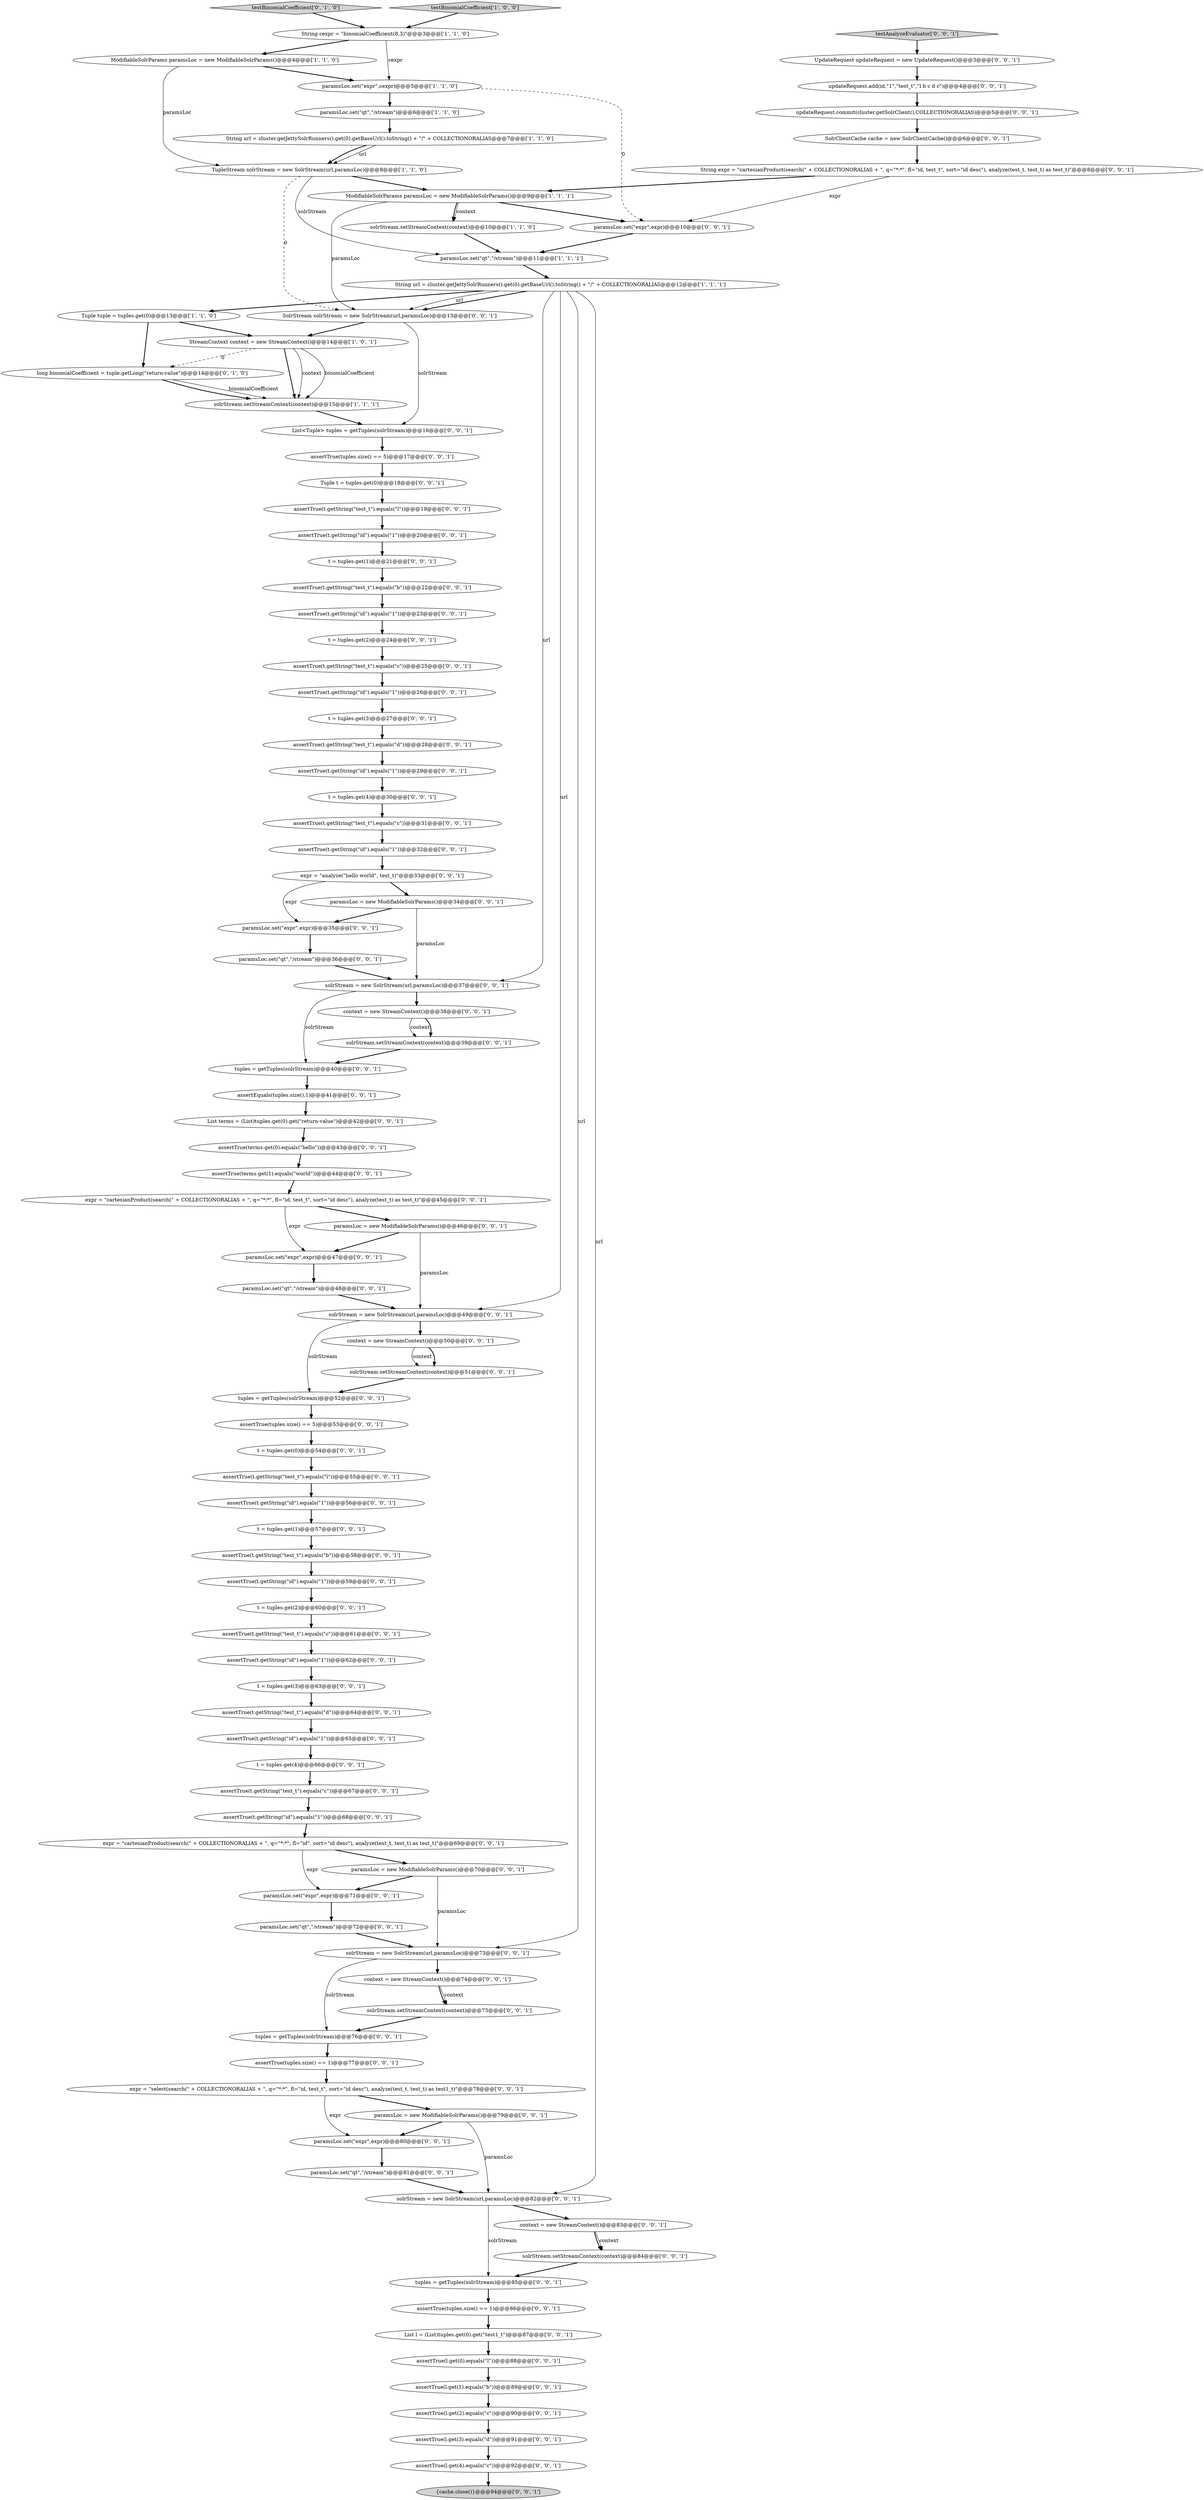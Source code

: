 digraph {
95 [style = filled, label = "assertTrue(l.get(3).equals(\"d\"))@@@91@@@['0', '0', '1']", fillcolor = white, shape = ellipse image = "AAA0AAABBB3BBB"];
64 [style = filled, label = "paramsLoc.set(\"expr\",expr)@@@47@@@['0', '0', '1']", fillcolor = white, shape = ellipse image = "AAA0AAABBB3BBB"];
66 [style = filled, label = "expr = \"cartesianProduct(search(\" + COLLECTIONORALIAS + \", q=\"*:*\", fl=\"id\", sort=\"id desc\"), analyze(test_t, test_t) as test_t)\"@@@69@@@['0', '0', '1']", fillcolor = white, shape = ellipse image = "AAA0AAABBB3BBB"];
23 [style = filled, label = "assertTrue(terms.get(1).equals(\"world\"))@@@44@@@['0', '0', '1']", fillcolor = white, shape = ellipse image = "AAA0AAABBB3BBB"];
27 [style = filled, label = "assertTrue(t.getString(\"test_t\").equals(\"b\"))@@@22@@@['0', '0', '1']", fillcolor = white, shape = ellipse image = "AAA0AAABBB3BBB"];
70 [style = filled, label = "List terms = (List)tuples.get(0).get(\"return-value\")@@@42@@@['0', '0', '1']", fillcolor = white, shape = ellipse image = "AAA0AAABBB3BBB"];
82 [style = filled, label = "tuples = getTuples(solrStream)@@@85@@@['0', '0', '1']", fillcolor = white, shape = ellipse image = "AAA0AAABBB3BBB"];
65 [style = filled, label = "t = tuples.get(2)@@@60@@@['0', '0', '1']", fillcolor = white, shape = ellipse image = "AAA0AAABBB3BBB"];
69 [style = filled, label = "tuples = getTuples(solrStream)@@@40@@@['0', '0', '1']", fillcolor = white, shape = ellipse image = "AAA0AAABBB3BBB"];
42 [style = filled, label = "UpdateRequest updateRequest = new UpdateRequest()@@@3@@@['0', '0', '1']", fillcolor = white, shape = ellipse image = "AAA0AAABBB3BBB"];
11 [style = filled, label = "paramsLoc.set(\"qt\",\"/stream\")@@@6@@@['1', '1', '0']", fillcolor = white, shape = ellipse image = "AAA0AAABBB1BBB"];
7 [style = filled, label = "paramsLoc.set(\"expr\",cexpr)@@@5@@@['1', '1', '0']", fillcolor = white, shape = ellipse image = "AAA0AAABBB1BBB"];
61 [style = filled, label = "assertTrue(l.get(2).equals(\"c\"))@@@90@@@['0', '0', '1']", fillcolor = white, shape = ellipse image = "AAA0AAABBB3BBB"];
83 [style = filled, label = "assertTrue(t.getString(\"id\").equals(\"1\"))@@@68@@@['0', '0', '1']", fillcolor = white, shape = ellipse image = "AAA0AAABBB3BBB"];
29 [style = filled, label = "expr = \"select(search(\" + COLLECTIONORALIAS + \", q=\"*:*\", fl=\"id, test_t\", sort=\"id desc\"), analyze(test_t, test_t) as test1_t)\"@@@78@@@['0', '0', '1']", fillcolor = white, shape = ellipse image = "AAA0AAABBB3BBB"];
39 [style = filled, label = "assertTrue(l.get(1).equals(\"b\"))@@@89@@@['0', '0', '1']", fillcolor = white, shape = ellipse image = "AAA0AAABBB3BBB"];
79 [style = filled, label = "paramsLoc = new ModifiableSolrParams()@@@46@@@['0', '0', '1']", fillcolor = white, shape = ellipse image = "AAA0AAABBB3BBB"];
47 [style = filled, label = "solrStream.setStreamContext(context)@@@51@@@['0', '0', '1']", fillcolor = white, shape = ellipse image = "AAA0AAABBB3BBB"];
46 [style = filled, label = "testAnalyzeEvaluator['0', '0', '1']", fillcolor = lightgray, shape = diamond image = "AAA0AAABBB3BBB"];
30 [style = filled, label = "paramsLoc.set(\"qt\",\"/stream\")@@@36@@@['0', '0', '1']", fillcolor = white, shape = ellipse image = "AAA0AAABBB3BBB"];
73 [style = filled, label = "assertTrue(t.getString(\"test_t\").equals(\"c\"))@@@25@@@['0', '0', '1']", fillcolor = white, shape = ellipse image = "AAA0AAABBB3BBB"];
8 [style = filled, label = "ModifiableSolrParams paramsLoc = new ModifiableSolrParams()@@@4@@@['1', '1', '0']", fillcolor = white, shape = ellipse image = "AAA0AAABBB1BBB"];
75 [style = filled, label = "paramsLoc = new ModifiableSolrParams()@@@70@@@['0', '0', '1']", fillcolor = white, shape = ellipse image = "AAA0AAABBB3BBB"];
97 [style = filled, label = "assertTrue(t.getString(\"test_t\").equals(\"l\"))@@@55@@@['0', '0', '1']", fillcolor = white, shape = ellipse image = "AAA0AAABBB3BBB"];
26 [style = filled, label = "t = tuples.get(4)@@@66@@@['0', '0', '1']", fillcolor = white, shape = ellipse image = "AAA0AAABBB3BBB"];
48 [style = filled, label = "assertTrue(t.getString(\"id\").equals(\"1\"))@@@20@@@['0', '0', '1']", fillcolor = white, shape = ellipse image = "AAA0AAABBB3BBB"];
19 [style = filled, label = "assertEquals(tuples.size(),1)@@@41@@@['0', '0', '1']", fillcolor = white, shape = ellipse image = "AAA0AAABBB3BBB"];
14 [style = filled, label = "testBinomialCoefficient['0', '1', '0']", fillcolor = lightgray, shape = diamond image = "AAA0AAABBB2BBB"];
13 [style = filled, label = "Tuple tuple = tuples.get(0)@@@13@@@['1', '1', '0']", fillcolor = white, shape = ellipse image = "AAA0AAABBB1BBB"];
45 [style = filled, label = "assertTrue(t.getString(\"id\").equals(\"1\"))@@@65@@@['0', '0', '1']", fillcolor = white, shape = ellipse image = "AAA0AAABBB3BBB"];
4 [style = filled, label = "solrStream.setStreamContext(context)@@@15@@@['1', '1', '1']", fillcolor = white, shape = ellipse image = "AAA0AAABBB1BBB"];
51 [style = filled, label = "SolrClientCache cache = new SolrClientCache()@@@6@@@['0', '0', '1']", fillcolor = white, shape = ellipse image = "AAA0AAABBB3BBB"];
93 [style = filled, label = "paramsLoc.set(\"expr\",expr)@@@10@@@['0', '0', '1']", fillcolor = white, shape = ellipse image = "AAA0AAABBB3BBB"];
77 [style = filled, label = "paramsLoc.set(\"qt\",\"/stream\")@@@72@@@['0', '0', '1']", fillcolor = white, shape = ellipse image = "AAA0AAABBB3BBB"];
20 [style = filled, label = "assertTrue(t.getString(\"test_t\").equals(\"c\"))@@@31@@@['0', '0', '1']", fillcolor = white, shape = ellipse image = "AAA0AAABBB3BBB"];
58 [style = filled, label = "t = tuples.get(4)@@@30@@@['0', '0', '1']", fillcolor = white, shape = ellipse image = "AAA0AAABBB3BBB"];
91 [style = filled, label = "assertTrue(tuples.size() == 1)@@@77@@@['0', '0', '1']", fillcolor = white, shape = ellipse image = "AAA0AAABBB3BBB"];
60 [style = filled, label = "assertTrue(terms.get(0).equals(\"hello\"))@@@43@@@['0', '0', '1']", fillcolor = white, shape = ellipse image = "AAA0AAABBB3BBB"];
52 [style = filled, label = "assertTrue(t.getString(\"test_t\").equals(\"b\"))@@@58@@@['0', '0', '1']", fillcolor = white, shape = ellipse image = "AAA0AAABBB3BBB"];
84 [style = filled, label = "paramsLoc.set(\"expr\",expr)@@@35@@@['0', '0', '1']", fillcolor = white, shape = ellipse image = "AAA0AAABBB3BBB"];
72 [style = filled, label = "context = new StreamContext()@@@74@@@['0', '0', '1']", fillcolor = white, shape = ellipse image = "AAA0AAABBB3BBB"];
92 [style = filled, label = "assertTrue(t.getString(\"id\").equals(\"1\"))@@@56@@@['0', '0', '1']", fillcolor = white, shape = ellipse image = "AAA0AAABBB3BBB"];
43 [style = filled, label = "assertTrue(t.getString(\"id\").equals(\"1\"))@@@32@@@['0', '0', '1']", fillcolor = white, shape = ellipse image = "AAA0AAABBB3BBB"];
0 [style = filled, label = "testBinomialCoefficient['1', '0', '0']", fillcolor = lightgray, shape = diamond image = "AAA0AAABBB1BBB"];
50 [style = filled, label = "context = new StreamContext()@@@83@@@['0', '0', '1']", fillcolor = white, shape = ellipse image = "AAA0AAABBB3BBB"];
21 [style = filled, label = "assertTrue(l.get(4).equals(\"c\"))@@@92@@@['0', '0', '1']", fillcolor = white, shape = ellipse image = "AAA0AAABBB3BBB"];
25 [style = filled, label = "t = tuples.get(1)@@@57@@@['0', '0', '1']", fillcolor = white, shape = ellipse image = "AAA0AAABBB3BBB"];
37 [style = filled, label = "assertTrue(l.get(0).equals(\"l\"))@@@88@@@['0', '0', '1']", fillcolor = white, shape = ellipse image = "AAA0AAABBB3BBB"];
62 [style = filled, label = "assertTrue(tuples.size() == 1)@@@86@@@['0', '0', '1']", fillcolor = white, shape = ellipse image = "AAA0AAABBB3BBB"];
81 [style = filled, label = "t = tuples.get(0)@@@54@@@['0', '0', '1']", fillcolor = white, shape = ellipse image = "AAA0AAABBB3BBB"];
10 [style = filled, label = "String url = cluster.getJettySolrRunners().get(0).getBaseUrl().toString() + \"/\" + COLLECTIONORALIAS@@@7@@@['1', '1', '0']", fillcolor = white, shape = ellipse image = "AAA0AAABBB1BBB"];
22 [style = filled, label = "SolrStream solrStream = new SolrStream(url,paramsLoc)@@@13@@@['0', '0', '1']", fillcolor = white, shape = ellipse image = "AAA0AAABBB3BBB"];
34 [style = filled, label = "assertTrue(t.getString(\"id\").equals(\"1\"))@@@23@@@['0', '0', '1']", fillcolor = white, shape = ellipse image = "AAA0AAABBB3BBB"];
12 [style = filled, label = "StreamContext context = new StreamContext()@@@14@@@['1', '0', '1']", fillcolor = white, shape = ellipse image = "AAA0AAABBB1BBB"];
38 [style = filled, label = "{cache.close()}@@@94@@@['0', '0', '1']", fillcolor = lightgray, shape = ellipse image = "AAA0AAABBB3BBB"];
24 [style = filled, label = "assertTrue(t.getString(\"test_t\").equals(\"l\"))@@@19@@@['0', '0', '1']", fillcolor = white, shape = ellipse image = "AAA0AAABBB3BBB"];
94 [style = filled, label = "updateRequest.commit(cluster.getSolrClient(),COLLECTIONORALIAS)@@@5@@@['0', '0', '1']", fillcolor = white, shape = ellipse image = "AAA0AAABBB3BBB"];
57 [style = filled, label = "updateRequest.add(id,\"1\",\"test_t\",\"l b c d c\")@@@4@@@['0', '0', '1']", fillcolor = white, shape = ellipse image = "AAA0AAABBB3BBB"];
63 [style = filled, label = "t = tuples.get(1)@@@21@@@['0', '0', '1']", fillcolor = white, shape = ellipse image = "AAA0AAABBB3BBB"];
78 [style = filled, label = "context = new StreamContext()@@@50@@@['0', '0', '1']", fillcolor = white, shape = ellipse image = "AAA0AAABBB3BBB"];
40 [style = filled, label = "expr = \"analyze(\"hello world\", test_t)\"@@@33@@@['0', '0', '1']", fillcolor = white, shape = ellipse image = "AAA0AAABBB3BBB"];
18 [style = filled, label = "List l = (List)tuples.get(0).get(\"test1_t\")@@@87@@@['0', '0', '1']", fillcolor = white, shape = ellipse image = "AAA0AAABBB3BBB"];
85 [style = filled, label = "solrStream = new SolrStream(url,paramsLoc)@@@82@@@['0', '0', '1']", fillcolor = white, shape = ellipse image = "AAA0AAABBB3BBB"];
28 [style = filled, label = "t = tuples.get(3)@@@27@@@['0', '0', '1']", fillcolor = white, shape = ellipse image = "AAA0AAABBB3BBB"];
54 [style = filled, label = "context = new StreamContext()@@@38@@@['0', '0', '1']", fillcolor = white, shape = ellipse image = "AAA0AAABBB3BBB"];
56 [style = filled, label = "paramsLoc = new ModifiableSolrParams()@@@34@@@['0', '0', '1']", fillcolor = white, shape = ellipse image = "AAA0AAABBB3BBB"];
2 [style = filled, label = "TupleStream solrStream = new SolrStream(url,paramsLoc)@@@8@@@['1', '1', '0']", fillcolor = white, shape = ellipse image = "AAA0AAABBB1BBB"];
9 [style = filled, label = "ModifiableSolrParams paramsLoc = new ModifiableSolrParams()@@@9@@@['1', '1', '1']", fillcolor = white, shape = ellipse image = "AAA0AAABBB1BBB"];
5 [style = filled, label = "solrStream.setStreamContext(context)@@@10@@@['1', '1', '0']", fillcolor = white, shape = ellipse image = "AAA0AAABBB1BBB"];
68 [style = filled, label = "solrStream = new SolrStream(url,paramsLoc)@@@49@@@['0', '0', '1']", fillcolor = white, shape = ellipse image = "AAA0AAABBB3BBB"];
32 [style = filled, label = "solrStream.setStreamContext(context)@@@75@@@['0', '0', '1']", fillcolor = white, shape = ellipse image = "AAA0AAABBB3BBB"];
98 [style = filled, label = "paramsLoc = new ModifiableSolrParams()@@@79@@@['0', '0', '1']", fillcolor = white, shape = ellipse image = "AAA0AAABBB3BBB"];
36 [style = filled, label = "paramsLoc.set(\"expr\",expr)@@@80@@@['0', '0', '1']", fillcolor = white, shape = ellipse image = "AAA0AAABBB3BBB"];
49 [style = filled, label = "t = tuples.get(2)@@@24@@@['0', '0', '1']", fillcolor = white, shape = ellipse image = "AAA0AAABBB3BBB"];
15 [style = filled, label = "long binomialCoefficient = tuple.getLong(\"return-value\")@@@14@@@['0', '1', '0']", fillcolor = white, shape = ellipse image = "AAA1AAABBB2BBB"];
71 [style = filled, label = "paramsLoc.set(\"qt\",\"/stream\")@@@81@@@['0', '0', '1']", fillcolor = white, shape = ellipse image = "AAA0AAABBB3BBB"];
3 [style = filled, label = "paramsLoc.set(\"qt\",\"/stream\")@@@11@@@['1', '1', '1']", fillcolor = white, shape = ellipse image = "AAA0AAABBB1BBB"];
100 [style = filled, label = "t = tuples.get(3)@@@63@@@['0', '0', '1']", fillcolor = white, shape = ellipse image = "AAA0AAABBB3BBB"];
89 [style = filled, label = "assertTrue(t.getString(\"id\").equals(\"1\"))@@@26@@@['0', '0', '1']", fillcolor = white, shape = ellipse image = "AAA0AAABBB3BBB"];
59 [style = filled, label = "solrStream = new SolrStream(url,paramsLoc)@@@37@@@['0', '0', '1']", fillcolor = white, shape = ellipse image = "AAA0AAABBB3BBB"];
17 [style = filled, label = "expr = \"cartesianProduct(search(\" + COLLECTIONORALIAS + \", q=\"*:*\", fl=\"id, test_t\", sort=\"id desc\"), analyze(test_t) as test_t)\"@@@45@@@['0', '0', '1']", fillcolor = white, shape = ellipse image = "AAA0AAABBB3BBB"];
35 [style = filled, label = "solrStream.setStreamContext(context)@@@84@@@['0', '0', '1']", fillcolor = white, shape = ellipse image = "AAA0AAABBB3BBB"];
86 [style = filled, label = "paramsLoc.set(\"qt\",\"/stream\")@@@48@@@['0', '0', '1']", fillcolor = white, shape = ellipse image = "AAA0AAABBB3BBB"];
1 [style = filled, label = "String cexpr = \"binomialCoefficient(8,3)\"@@@3@@@['1', '1', '0']", fillcolor = white, shape = ellipse image = "AAA0AAABBB1BBB"];
16 [style = filled, label = "assertTrue(t.getString(\"test_t\").equals(\"c\"))@@@61@@@['0', '0', '1']", fillcolor = white, shape = ellipse image = "AAA0AAABBB3BBB"];
53 [style = filled, label = "Tuple t = tuples.get(0)@@@18@@@['0', '0', '1']", fillcolor = white, shape = ellipse image = "AAA0AAABBB3BBB"];
76 [style = filled, label = "assertTrue(t.getString(\"id\").equals(\"1\"))@@@29@@@['0', '0', '1']", fillcolor = white, shape = ellipse image = "AAA0AAABBB3BBB"];
41 [style = filled, label = "assertTrue(t.getString(\"test_t\").equals(\"c\"))@@@67@@@['0', '0', '1']", fillcolor = white, shape = ellipse image = "AAA0AAABBB3BBB"];
44 [style = filled, label = "solrStream.setStreamContext(context)@@@39@@@['0', '0', '1']", fillcolor = white, shape = ellipse image = "AAA0AAABBB3BBB"];
96 [style = filled, label = "String expr = \"cartesianProduct(search(\" + COLLECTIONORALIAS + \", q=\"*:*\", fl=\"id, test_t\", sort=\"id desc\"), analyze(test_t, test_t) as test_t)\"@@@8@@@['0', '0', '1']", fillcolor = white, shape = ellipse image = "AAA0AAABBB3BBB"];
99 [style = filled, label = "List<Tuple> tuples = getTuples(solrStream)@@@16@@@['0', '0', '1']", fillcolor = white, shape = ellipse image = "AAA0AAABBB3BBB"];
55 [style = filled, label = "assertTrue(t.getString(\"id\").equals(\"1\"))@@@62@@@['0', '0', '1']", fillcolor = white, shape = ellipse image = "AAA0AAABBB3BBB"];
87 [style = filled, label = "assertTrue(t.getString(\"test_t\").equals(\"d\"))@@@28@@@['0', '0', '1']", fillcolor = white, shape = ellipse image = "AAA0AAABBB3BBB"];
88 [style = filled, label = "assertTrue(t.getString(\"id\").equals(\"1\"))@@@59@@@['0', '0', '1']", fillcolor = white, shape = ellipse image = "AAA0AAABBB3BBB"];
90 [style = filled, label = "paramsLoc.set(\"expr\",expr)@@@71@@@['0', '0', '1']", fillcolor = white, shape = ellipse image = "AAA0AAABBB3BBB"];
6 [style = filled, label = "String url = cluster.getJettySolrRunners().get(0).getBaseUrl().toString() + \"/\" + COLLECTIONORALIAS@@@12@@@['1', '1', '1']", fillcolor = white, shape = ellipse image = "AAA0AAABBB1BBB"];
101 [style = filled, label = "solrStream = new SolrStream(url,paramsLoc)@@@73@@@['0', '0', '1']", fillcolor = white, shape = ellipse image = "AAA0AAABBB3BBB"];
31 [style = filled, label = "assertTrue(tuples.size() == 5)@@@53@@@['0', '0', '1']", fillcolor = white, shape = ellipse image = "AAA0AAABBB3BBB"];
33 [style = filled, label = "assertTrue(tuples.size() == 5)@@@17@@@['0', '0', '1']", fillcolor = white, shape = ellipse image = "AAA0AAABBB3BBB"];
67 [style = filled, label = "tuples = getTuples(solrStream)@@@76@@@['0', '0', '1']", fillcolor = white, shape = ellipse image = "AAA0AAABBB3BBB"];
80 [style = filled, label = "tuples = getTuples(solrStream)@@@52@@@['0', '0', '1']", fillcolor = white, shape = ellipse image = "AAA0AAABBB3BBB"];
74 [style = filled, label = "assertTrue(t.getString(\"test_t\").equals(\"d\"))@@@64@@@['0', '0', '1']", fillcolor = white, shape = ellipse image = "AAA0AAABBB3BBB"];
17->79 [style = bold, label=""];
76->58 [style = bold, label=""];
99->33 [style = bold, label=""];
34->49 [style = bold, label=""];
90->77 [style = bold, label=""];
57->94 [style = bold, label=""];
7->11 [style = bold, label=""];
6->22 [style = bold, label=""];
68->80 [style = solid, label="solrStream"];
52->88 [style = bold, label=""];
3->6 [style = bold, label=""];
28->87 [style = bold, label=""];
101->72 [style = bold, label=""];
13->12 [style = bold, label=""];
30->59 [style = bold, label=""];
40->56 [style = bold, label=""];
12->15 [style = dashed, label="0"];
80->31 [style = bold, label=""];
47->80 [style = bold, label=""];
45->26 [style = bold, label=""];
66->90 [style = solid, label="expr"];
27->34 [style = bold, label=""];
7->93 [style = dashed, label="0"];
72->32 [style = bold, label=""];
1->7 [style = solid, label="cexpr"];
67->91 [style = bold, label=""];
98->85 [style = solid, label="paramsLoc"];
95->21 [style = bold, label=""];
93->3 [style = bold, label=""];
15->4 [style = solid, label="binomialCoefficient"];
12->4 [style = solid, label="context"];
82->62 [style = bold, label=""];
9->93 [style = bold, label=""];
98->36 [style = bold, label=""];
72->32 [style = solid, label="context"];
51->96 [style = bold, label=""];
1->8 [style = bold, label=""];
81->97 [style = bold, label=""];
4->99 [style = bold, label=""];
39->61 [style = bold, label=""];
100->74 [style = bold, label=""];
9->22 [style = solid, label="paramsLoc"];
66->75 [style = bold, label=""];
71->85 [style = bold, label=""];
79->64 [style = bold, label=""];
6->68 [style = solid, label="url"];
78->47 [style = bold, label=""];
12->4 [style = solid, label="binomialCoefficient"];
50->35 [style = bold, label=""];
77->101 [style = bold, label=""];
17->64 [style = solid, label="expr"];
10->2 [style = solid, label="url"];
49->73 [style = bold, label=""];
26->41 [style = bold, label=""];
35->82 [style = bold, label=""];
53->24 [style = bold, label=""];
96->9 [style = bold, label=""];
89->28 [style = bold, label=""];
2->22 [style = dashed, label="0"];
13->15 [style = bold, label=""];
54->44 [style = solid, label="context"];
19->70 [style = bold, label=""];
62->18 [style = bold, label=""];
12->4 [style = bold, label=""];
15->4 [style = bold, label=""];
6->59 [style = solid, label="url"];
96->93 [style = solid, label="expr"];
59->54 [style = bold, label=""];
85->50 [style = bold, label=""];
56->84 [style = bold, label=""];
91->29 [style = bold, label=""];
59->69 [style = solid, label="solrStream"];
2->9 [style = bold, label=""];
79->68 [style = solid, label="paramsLoc"];
11->10 [style = bold, label=""];
25->52 [style = bold, label=""];
65->16 [style = bold, label=""];
36->71 [style = bold, label=""];
43->40 [style = bold, label=""];
9->5 [style = solid, label="context"];
21->38 [style = bold, label=""];
29->98 [style = bold, label=""];
69->19 [style = bold, label=""];
48->63 [style = bold, label=""];
44->69 [style = bold, label=""];
8->7 [style = bold, label=""];
42->57 [style = bold, label=""];
22->99 [style = solid, label="solrStream"];
78->47 [style = solid, label="context"];
5->3 [style = bold, label=""];
73->89 [style = bold, label=""];
6->22 [style = solid, label="url"];
22->12 [style = bold, label=""];
20->43 [style = bold, label=""];
88->65 [style = bold, label=""];
23->17 [style = bold, label=""];
40->84 [style = solid, label="expr"];
9->5 [style = bold, label=""];
83->66 [style = bold, label=""];
6->101 [style = solid, label="url"];
75->101 [style = solid, label="paramsLoc"];
64->86 [style = bold, label=""];
68->78 [style = bold, label=""];
24->48 [style = bold, label=""];
16->55 [style = bold, label=""];
10->2 [style = bold, label=""];
8->2 [style = solid, label="paramsLoc"];
50->35 [style = solid, label="context"];
94->51 [style = bold, label=""];
60->23 [style = bold, label=""];
31->81 [style = bold, label=""];
84->30 [style = bold, label=""];
33->53 [style = bold, label=""];
6->85 [style = solid, label="url"];
6->13 [style = bold, label=""];
92->25 [style = bold, label=""];
46->42 [style = bold, label=""];
0->1 [style = bold, label=""];
55->100 [style = bold, label=""];
58->20 [style = bold, label=""];
74->45 [style = bold, label=""];
32->67 [style = bold, label=""];
56->59 [style = solid, label="paramsLoc"];
14->1 [style = bold, label=""];
54->44 [style = bold, label=""];
70->60 [style = bold, label=""];
87->76 [style = bold, label=""];
61->95 [style = bold, label=""];
37->39 [style = bold, label=""];
97->92 [style = bold, label=""];
63->27 [style = bold, label=""];
101->67 [style = solid, label="solrStream"];
18->37 [style = bold, label=""];
41->83 [style = bold, label=""];
86->68 [style = bold, label=""];
75->90 [style = bold, label=""];
29->36 [style = solid, label="expr"];
2->3 [style = solid, label="solrStream"];
85->82 [style = solid, label="solrStream"];
}
